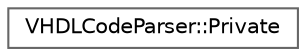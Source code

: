 digraph "Graphical Class Hierarchy"
{
 // INTERACTIVE_SVG=YES
 // LATEX_PDF_SIZE
  bgcolor="transparent";
  edge [fontname=Helvetica,fontsize=10,labelfontname=Helvetica,labelfontsize=10];
  node [fontname=Helvetica,fontsize=10,shape=box,height=0.2,width=0.4];
  rankdir="LR";
  Node0 [label="VHDLCodeParser::Private",height=0.2,width=0.4,color="grey40", fillcolor="white", style="filled",URL="$d6/d2e/struct_v_h_d_l_code_parser_1_1_private.html",tooltip=" "];
}
